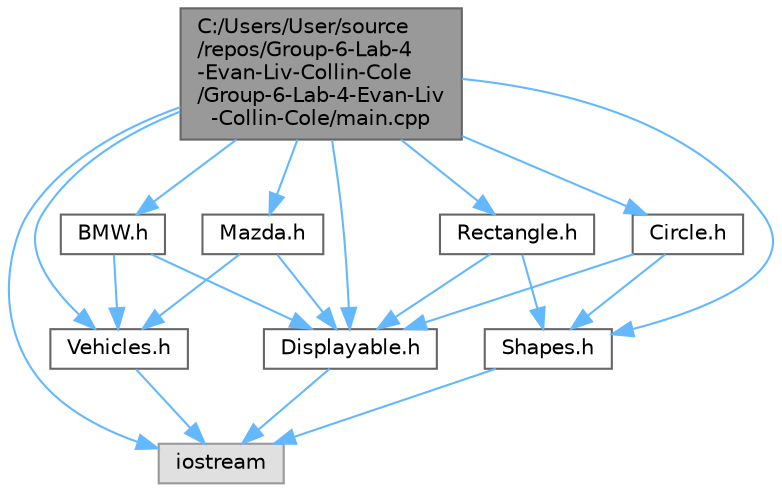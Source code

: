 digraph "C:/Users/User/source/repos/Group-6-Lab-4-Evan-Liv-Collin-Cole/Group-6-Lab-4-Evan-Liv-Collin-Cole/main.cpp"
{
 // LATEX_PDF_SIZE
  bgcolor="transparent";
  edge [fontname=Helvetica,fontsize=10,labelfontname=Helvetica,labelfontsize=10];
  node [fontname=Helvetica,fontsize=10,shape=box,height=0.2,width=0.4];
  Node1 [id="Node000001",label="C:/Users/User/source\l/repos/Group-6-Lab-4\l-Evan-Liv-Collin-Cole\l/Group-6-Lab-4-Evan-Liv\l-Collin-Cole/main.cpp",height=0.2,width=0.4,color="gray40", fillcolor="grey60", style="filled", fontcolor="black",tooltip=" "];
  Node1 -> Node2 [id="edge20_Node000001_Node000002",color="steelblue1",style="solid",tooltip=" "];
  Node2 [id="Node000002",label="iostream",height=0.2,width=0.4,color="grey60", fillcolor="#E0E0E0", style="filled",tooltip=" "];
  Node1 -> Node3 [id="edge21_Node000001_Node000003",color="steelblue1",style="solid",tooltip=" "];
  Node3 [id="Node000003",label="Displayable.h",height=0.2,width=0.4,color="grey40", fillcolor="white", style="filled",URL="$_displayable_8h.html",tooltip="Header file defining the Displayable interface and related functions."];
  Node3 -> Node2 [id="edge22_Node000003_Node000002",color="steelblue1",style="solid",tooltip=" "];
  Node1 -> Node4 [id="edge23_Node000001_Node000004",color="steelblue1",style="solid",tooltip=" "];
  Node4 [id="Node000004",label="Vehicles.h",height=0.2,width=0.4,color="grey40", fillcolor="white", style="filled",URL="$_vehicles_8h.html",tooltip="Header file defining the Vehicle interface and related functions."];
  Node4 -> Node2 [id="edge24_Node000004_Node000002",color="steelblue1",style="solid",tooltip=" "];
  Node1 -> Node5 [id="edge25_Node000001_Node000005",color="steelblue1",style="solid",tooltip=" "];
  Node5 [id="Node000005",label="BMW.h",height=0.2,width=0.4,color="grey40", fillcolor="white", style="filled",URL="$_b_m_w_8h.html",tooltip="Header file defining the BMW interface."];
  Node5 -> Node4 [id="edge26_Node000005_Node000004",color="steelblue1",style="solid",tooltip=" "];
  Node5 -> Node3 [id="edge27_Node000005_Node000003",color="steelblue1",style="solid",tooltip=" "];
  Node1 -> Node6 [id="edge28_Node000001_Node000006",color="steelblue1",style="solid",tooltip=" "];
  Node6 [id="Node000006",label="Mazda.h",height=0.2,width=0.4,color="grey40", fillcolor="white", style="filled",URL="$_mazda_8h.html",tooltip="Header file defining the Mazda interface."];
  Node6 -> Node4 [id="edge29_Node000006_Node000004",color="steelblue1",style="solid",tooltip=" "];
  Node6 -> Node3 [id="edge30_Node000006_Node000003",color="steelblue1",style="solid",tooltip=" "];
  Node1 -> Node7 [id="edge31_Node000001_Node000007",color="steelblue1",style="solid",tooltip=" "];
  Node7 [id="Node000007",label="Shapes.h",height=0.2,width=0.4,color="grey40", fillcolor="white", style="filled",URL="$_shapes_8h.html",tooltip="Header file defining the Shape interface and related functions."];
  Node7 -> Node2 [id="edge32_Node000007_Node000002",color="steelblue1",style="solid",tooltip=" "];
  Node1 -> Node8 [id="edge33_Node000001_Node000008",color="steelblue1",style="solid",tooltip=" "];
  Node8 [id="Node000008",label="Rectangle.h",height=0.2,width=0.4,color="grey40", fillcolor="white", style="filled",URL="$_rectangle_8h.html",tooltip="Header file defining the Rectangle interface."];
  Node8 -> Node7 [id="edge34_Node000008_Node000007",color="steelblue1",style="solid",tooltip=" "];
  Node8 -> Node3 [id="edge35_Node000008_Node000003",color="steelblue1",style="solid",tooltip=" "];
  Node1 -> Node9 [id="edge36_Node000001_Node000009",color="steelblue1",style="solid",tooltip=" "];
  Node9 [id="Node000009",label="Circle.h",height=0.2,width=0.4,color="grey40", fillcolor="white", style="filled",URL="$_circle_8h.html",tooltip="Header file defining the Circle interface."];
  Node9 -> Node7 [id="edge37_Node000009_Node000007",color="steelblue1",style="solid",tooltip=" "];
  Node9 -> Node3 [id="edge38_Node000009_Node000003",color="steelblue1",style="solid",tooltip=" "];
}
